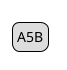 {
  "sha1": "60o26pj2m3jlggb4ana1oathu5s52eq",
  "insertion": {
    "when": "2024-05-30T20:48:20.842Z",
    "url": "https://forum.plantuml.net/16980/%25substr-%24variable-does-not-work-strings-are-added-same-line",
    "user": "plantuml@gmail.com"
  }
}
@startuml
legend
!$labelWithDetails = "12345"
!$brPos = 3
!$line = "A" + %substr($labelWithDetails, 4) + "B"
$line
endlegend
@enduml
